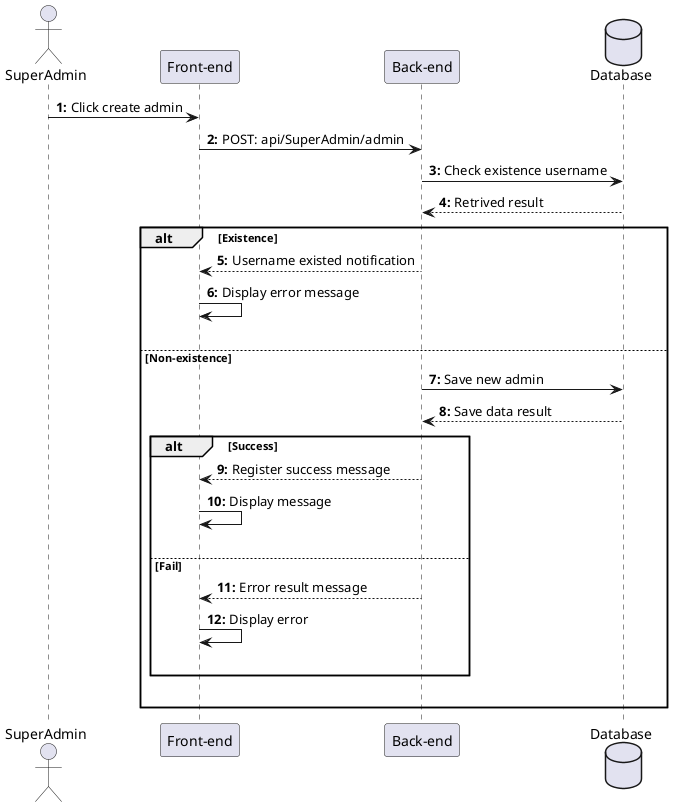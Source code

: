 @startuml Register
actor SuperAdmin as user
participant "Front-end" as client
participant "Back-end" as server 
database "Database" as db

autonumber "<b>0:"

user -> client : Click create admin
client -> server : POST: api/SuperAdmin/admin
server -> db : Check existence username
db --> server : Retrived result

alt Existence
    server --> client : Username existed notification
    client -> client : Display error message 
    |||
else Non-existence
    server -> db : Save new admin
    db --> server : Save data result
    alt Success
        server --> client : Register success message
        client -> client : Display message

        |||
    else Fail
        server --> client : Error result message
        client -> client : Display error
        |||
    end
    |||
end 
@enduml